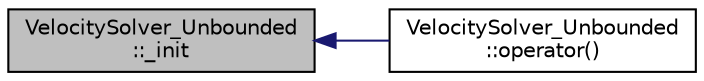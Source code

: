 digraph "VelocitySolver_Unbounded::_init"
{
  edge [fontname="Helvetica",fontsize="10",labelfontname="Helvetica",labelfontsize="10"];
  node [fontname="Helvetica",fontsize="10",shape=record];
  rankdir="LR";
  Node1 [label="VelocitySolver_Unbounded\l::_init",height=0.2,width=0.4,color="black", fillcolor="grey75", style="filled", fontcolor="black"];
  Node1 -> Node2 [dir="back",color="midnightblue",fontsize="10",style="solid"];
  Node2 [label="VelocitySolver_Unbounded\l::operator()",height=0.2,width=0.4,color="black", fillcolor="white", style="filled",URL="$class_velocity_solver___unbounded.html#a55beef939974ec2b79e869a403245534"];
}
